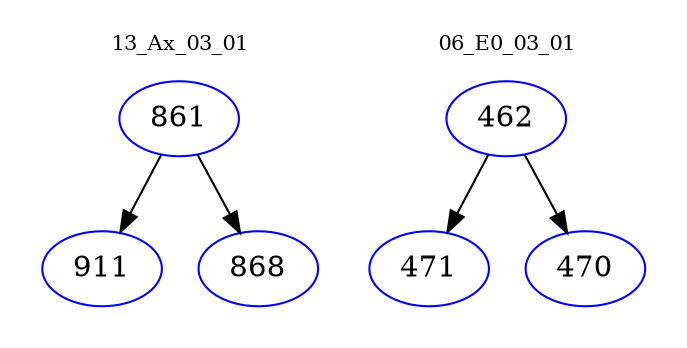 digraph{
subgraph cluster_0 {
color = white
label = "13_Ax_03_01";
fontsize=10;
T0_861 [label="861", color="blue"]
T0_861 -> T0_911 [color="black"]
T0_911 [label="911", color="blue"]
T0_861 -> T0_868 [color="black"]
T0_868 [label="868", color="blue"]
}
subgraph cluster_1 {
color = white
label = "06_E0_03_01";
fontsize=10;
T1_462 [label="462", color="blue"]
T1_462 -> T1_471 [color="black"]
T1_471 [label="471", color="blue"]
T1_462 -> T1_470 [color="black"]
T1_470 [label="470", color="blue"]
}
}
